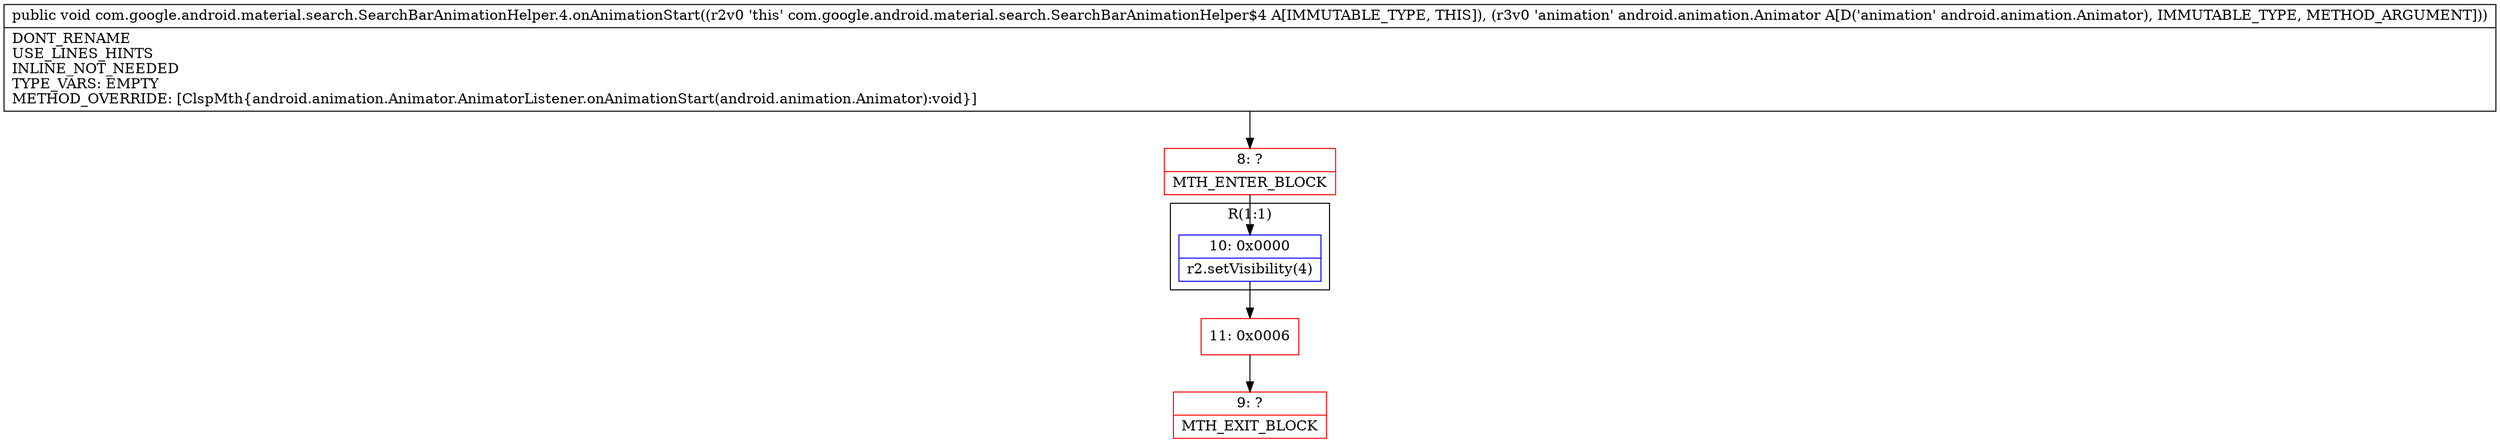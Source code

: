 digraph "CFG forcom.google.android.material.search.SearchBarAnimationHelper.4.onAnimationStart(Landroid\/animation\/Animator;)V" {
subgraph cluster_Region_2039607770 {
label = "R(1:1)";
node [shape=record,color=blue];
Node_10 [shape=record,label="{10\:\ 0x0000|r2.setVisibility(4)\l}"];
}
Node_8 [shape=record,color=red,label="{8\:\ ?|MTH_ENTER_BLOCK\l}"];
Node_11 [shape=record,color=red,label="{11\:\ 0x0006}"];
Node_9 [shape=record,color=red,label="{9\:\ ?|MTH_EXIT_BLOCK\l}"];
MethodNode[shape=record,label="{public void com.google.android.material.search.SearchBarAnimationHelper.4.onAnimationStart((r2v0 'this' com.google.android.material.search.SearchBarAnimationHelper$4 A[IMMUTABLE_TYPE, THIS]), (r3v0 'animation' android.animation.Animator A[D('animation' android.animation.Animator), IMMUTABLE_TYPE, METHOD_ARGUMENT]))  | DONT_RENAME\lUSE_LINES_HINTS\lINLINE_NOT_NEEDED\lTYPE_VARS: EMPTY\lMETHOD_OVERRIDE: [ClspMth\{android.animation.Animator.AnimatorListener.onAnimationStart(android.animation.Animator):void\}]\l}"];
MethodNode -> Node_8;Node_10 -> Node_11;
Node_8 -> Node_10;
Node_11 -> Node_9;
}

